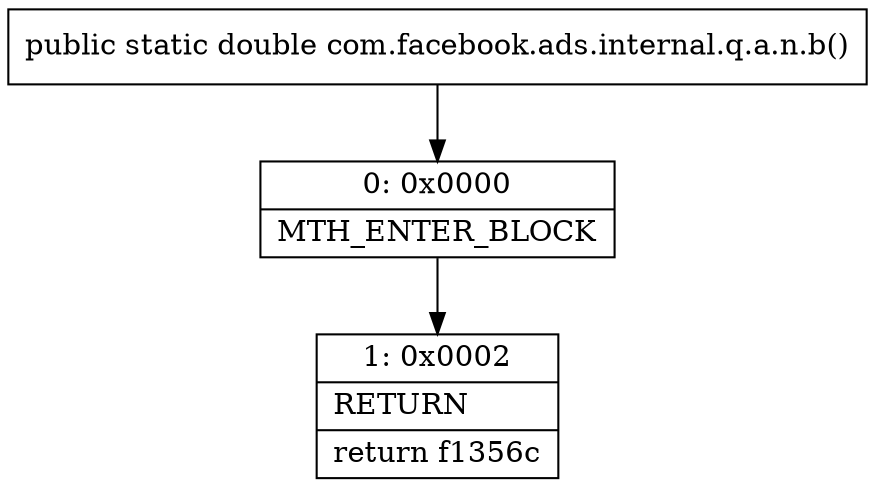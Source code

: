 digraph "CFG forcom.facebook.ads.internal.q.a.n.b()D" {
Node_0 [shape=record,label="{0\:\ 0x0000|MTH_ENTER_BLOCK\l}"];
Node_1 [shape=record,label="{1\:\ 0x0002|RETURN\l|return f1356c\l}"];
MethodNode[shape=record,label="{public static double com.facebook.ads.internal.q.a.n.b() }"];
MethodNode -> Node_0;
Node_0 -> Node_1;
}

